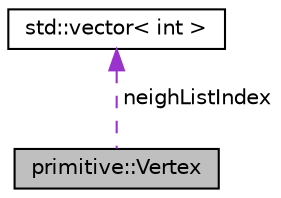 digraph "primitive::Vertex"
{
 // INTERACTIVE_SVG=YES
 // LATEX_PDF_SIZE
  edge [fontname="Helvetica",fontsize="10",labelfontname="Helvetica",labelfontsize="10"];
  node [fontname="Helvetica",fontsize="10",shape=record];
  Node1 [label="primitive::Vertex",height=0.2,width=0.4,color="black", fillcolor="grey75", style="filled", fontcolor="black",tooltip="This is a collection of elements, for each point, required for graph traversal."];
  Node2 -> Node1 [dir="back",color="darkorchid3",fontsize="10",style="dashed",label=" neighListIndex" ,fontname="Helvetica"];
  Node2 [label="std::vector\< int \>",height=0.2,width=0.4,color="black", fillcolor="white", style="filled",URL="/home/runner/work/seams-core/seams-core/tags/cppreference-doxygen-web.tag.xml$cpp/container/vector.html",tooltip=" "];
}
